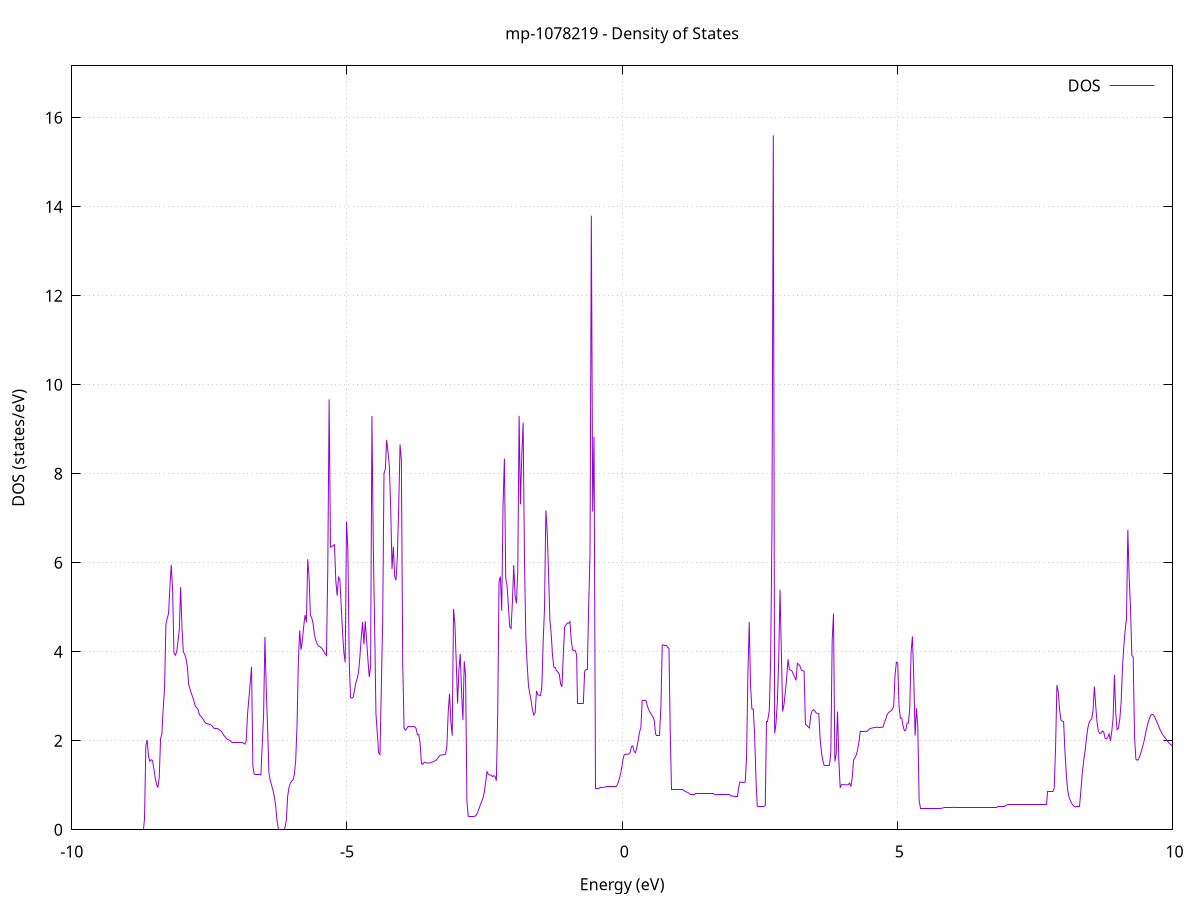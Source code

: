 set title 'mp-1078219 - Density of States'
set xlabel 'Energy (eV)'
set ylabel 'DOS (states/eV)'
set grid
set xrange [-10:10]
set yrange [0:17.167]
set xzeroaxis lt -1
set terminal png size 800,600
set output 'mp-1078219_dos_gnuplot.png'
plot '-' using 1:2 with lines title 'DOS'
-22.364400 0.000000
-22.340100 0.000000
-22.315800 0.000000
-22.291500 0.000000
-22.267100 0.000000
-22.242800 0.000000
-22.218500 0.000000
-22.194200 0.000000
-22.169900 0.000000
-22.145600 0.000000
-22.121300 0.000000
-22.097000 0.000000
-22.072700 0.000000
-22.048400 0.000000
-22.024100 0.000000
-21.999800 0.000000
-21.975400 0.000000
-21.951100 0.000000
-21.926800 0.000000
-21.902500 0.000000
-21.878200 0.000000
-21.853900 0.000000
-21.829600 0.000000
-21.805300 0.000000
-21.781000 0.000000
-21.756700 0.000000
-21.732400 0.000000
-21.708000 0.000000
-21.683700 0.000000
-21.659400 0.000000
-21.635100 0.000000
-21.610800 0.000000
-21.586500 0.000000
-21.562200 0.000000
-21.537900 0.000000
-21.513600 0.000000
-21.489300 0.000000
-21.465000 0.000000
-21.440700 0.000000
-21.416300 0.000000
-21.392000 0.000000
-21.367700 0.000000
-21.343400 0.000000
-21.319100 0.000000
-21.294800 0.000000
-21.270500 0.000000
-21.246200 0.000000
-21.221900 0.000000
-21.197600 0.000000
-21.173300 0.000000
-21.148900 0.000000
-21.124600 0.000000
-21.100300 0.000000
-21.076000 0.000000
-21.051700 0.000000
-21.027400 0.000000
-21.003100 0.000000
-20.978800 0.000000
-20.954500 0.000000
-20.930200 0.000000
-20.905900 0.000000
-20.881600 0.000000
-20.857200 0.000000
-20.832900 0.000000
-20.808600 0.000000
-20.784300 0.000000
-20.760000 0.000000
-20.735700 0.000000
-20.711400 0.000000
-20.687100 0.000000
-20.662800 0.000000
-20.638500 0.000000
-20.614200 0.000000
-20.589800 0.000000
-20.565500 0.000000
-20.541200 0.000000
-20.516900 0.000000
-20.492600 0.000000
-20.468300 0.000000
-20.444000 0.000000
-20.419700 0.000000
-20.395400 0.000000
-20.371100 0.000000
-20.346800 0.000000
-20.322500 0.000000
-20.298100 0.000000
-20.273800 0.000000
-20.249500 0.000000
-20.225200 0.000000
-20.200900 0.000000
-20.176600 0.000000
-20.152300 0.097100
-20.128000 4.728600
-20.103700 3.506100
-20.079400 6.949200
-20.055100 9.373100
-20.030700 4.874200
-20.006400 4.732800
-19.982100 4.241000
-19.957800 4.027300
-19.933500 2.965400
-19.909200 2.965400
-19.884900 2.965400
-19.860600 2.965400
-19.836300 2.901300
-19.812000 2.700300
-19.787700 2.584900
-19.763400 2.167100
-19.739000 2.167100
-19.714700 2.167100
-19.690400 2.167100
-19.666100 2.167100
-19.641800 2.167100
-19.617500 2.167100
-19.593200 2.063800
-19.568900 2.026800
-19.544600 1.872100
-19.520300 1.744400
-19.496000 1.744400
-19.471600 1.744400
-19.447300 1.744400
-19.423000 1.744400
-19.398700 1.744400
-19.374400 1.744400
-19.350100 1.744400
-19.325800 1.744400
-19.301500 1.663400
-19.277200 1.663400
-19.252900 1.500400
-19.228600 1.500400
-19.204300 1.500400
-19.179900 1.500400
-19.155600 1.500400
-19.131300 1.500400
-19.107000 1.500400
-19.082700 1.500400
-19.058400 1.500400
-19.034100 1.500400
-19.009800 1.500400
-18.985500 1.496300
-18.961200 1.455600
-18.936900 1.433300
-18.912500 1.365700
-18.888200 1.365700
-18.863900 1.365700
-18.839600 1.365700
-18.815300 1.365700
-18.791000 1.365700
-18.766700 1.365700
-18.742400 1.365700
-18.718100 1.365700
-18.693800 1.365700
-18.669500 1.365700
-18.645200 1.365700
-18.620800 1.365700
-18.596500 1.350100
-18.572200 1.343700
-18.547900 1.319300
-18.523600 1.319300
-18.499300 1.319300
-18.475000 1.319300
-18.450700 1.319300
-18.426400 1.319300
-18.402100 1.319300
-18.377800 1.319300
-18.353400 1.319300
-18.329100 1.319300
-18.304800 1.319300
-18.280500 1.319300
-18.256200 1.319300
-18.231900 1.322500
-18.207600 1.337600
-18.183300 1.369900
-18.159000 1.375300
-18.134700 1.375300
-18.110400 1.375300
-18.086100 1.375300
-18.061700 1.375300
-18.037400 1.375300
-18.013100 1.375400
-17.988800 1.375400
-17.964500 1.375400
-17.940200 1.375400
-17.915900 1.375400
-17.891600 1.375400
-17.867300 1.382400
-17.843000 1.453300
-17.818700 1.611700
-17.794300 1.611700
-17.770000 1.611700
-17.745700 1.611700
-17.721400 1.611700
-17.697100 1.611700
-17.672800 1.611700
-17.648500 1.611700
-17.624200 1.611700
-17.599900 1.611700
-17.575600 1.611700
-17.551300 1.667300
-17.527000 1.855700
-17.502600 2.350400
-17.478300 2.350400
-17.454000 2.350400
-17.429700 2.350400
-17.405400 2.350400
-17.381100 2.350400
-17.356800 2.350400
-17.332500 3.302200
-17.308200 4.247200
-17.283900 6.556000
-17.259600 6.091100
-17.235200 4.387900
-17.210900 0.000000
-17.186600 0.000000
-17.162300 0.000000
-17.138000 0.000000
-17.113700 0.000000
-17.089400 0.000000
-17.065100 0.000000
-17.040800 0.000000
-17.016500 0.000000
-16.992200 0.000000
-16.967900 0.000000
-16.943500 0.000000
-16.919200 0.000000
-16.894900 0.000000
-16.870600 0.000000
-16.846300 0.000000
-16.822000 0.000000
-16.797700 0.000000
-16.773400 0.000000
-16.749100 0.000000
-16.724800 0.000000
-16.700500 0.000000
-16.676100 0.000000
-16.651800 0.000000
-16.627500 0.000000
-16.603200 0.000000
-16.578900 0.000000
-16.554600 0.000000
-16.530300 0.000000
-16.506000 0.000000
-16.481700 0.000000
-16.457400 0.000000
-16.433100 0.000000
-16.408800 0.000000
-16.384400 0.000000
-16.360100 0.000000
-16.335800 0.000000
-16.311500 0.000000
-16.287200 0.000000
-16.262900 0.000000
-16.238600 0.000000
-16.214300 0.000000
-16.190000 0.000000
-16.165700 0.000000
-16.141400 0.000000
-16.117000 0.000000
-16.092700 0.000000
-16.068400 0.000000
-16.044100 0.000000
-16.019800 0.000000
-15.995500 0.000000
-15.971200 0.000000
-15.946900 0.000000
-15.922600 0.000000
-15.898300 0.000000
-15.874000 0.000000
-15.849700 0.000000
-15.825300 0.000000
-15.801000 0.000000
-15.776700 0.000000
-15.752400 0.000000
-15.728100 0.000000
-15.703800 0.000000
-15.679500 0.000000
-15.655200 0.000000
-15.630900 0.000000
-15.606600 0.000000
-15.582300 0.000000
-15.557900 0.000000
-15.533600 0.000000
-15.509300 0.000000
-15.485000 0.000000
-15.460700 0.000000
-15.436400 0.000000
-15.412100 0.000000
-15.387800 0.000000
-15.363500 0.000000
-15.339200 0.000000
-15.314900 0.000000
-15.290600 0.000000
-15.266200 0.000000
-15.241900 0.000000
-15.217600 0.000000
-15.193300 0.000000
-15.169000 0.000000
-15.144700 0.000000
-15.120400 0.000000
-15.096100 0.000000
-15.071800 0.000000
-15.047500 0.000000
-15.023200 0.000000
-14.998800 0.000000
-14.974500 0.000000
-14.950200 0.000000
-14.925900 0.000000
-14.901600 0.000000
-14.877300 0.000000
-14.853000 0.000000
-14.828700 0.000000
-14.804400 0.000000
-14.780100 0.000000
-14.755800 0.000000
-14.731400 0.000000
-14.707100 0.000000
-14.682800 0.000000
-14.658500 4.442600
-14.634200 2.043600
-14.609900 1.488200
-14.585600 1.488200
-14.561300 1.488200
-14.537000 1.488200
-14.512700 0.901800
-14.488400 0.901800
-14.464100 0.901800
-14.439700 0.901800
-14.415400 0.901800
-14.391100 0.901800
-14.366800 0.901800
-14.342500 0.901800
-14.318200 0.654600
-14.293900 0.654600
-14.269600 0.654600
-14.245300 0.654600
-14.221000 0.654600
-14.196700 0.654600
-14.172300 0.654600
-14.148000 0.654600
-14.123700 0.654600
-14.099400 0.654600
-14.075100 0.521700
-14.050800 0.521700
-14.026500 0.521700
-14.002200 0.521700
-13.977900 0.521700
-13.953600 0.521700
-13.929300 0.521700
-13.905000 0.521700
-13.880600 0.521700
-13.856300 0.521700
-13.832000 0.521700
-13.807700 0.521700
-13.783400 0.521700
-13.759100 0.442400
-13.734800 0.442400
-13.710500 0.442400
-13.686200 0.442400
-13.661900 0.442400
-13.637600 0.442400
-13.613200 0.442400
-13.588900 0.442400
-13.564600 0.442400
-13.540300 0.442400
-13.516000 0.442400
-13.491700 0.442400
-13.467400 0.442400
-13.443100 0.442400
-13.418800 0.442400
-13.394500 0.442400
-13.370200 0.394900
-13.345900 0.394900
-13.321500 0.394900
-13.297200 0.394900
-13.272900 0.394900
-13.248600 0.394900
-13.224300 0.394900
-13.200000 0.394900
-13.175700 0.394900
-13.151400 0.394900
-13.127100 0.394900
-13.102800 0.394900
-13.078500 0.394900
-13.054100 0.394900
-13.029800 0.394900
-13.005500 0.394900
-12.981200 0.394900
-12.956900 0.371300
-12.932600 0.371300
-12.908300 0.371300
-12.884000 0.371300
-12.859700 0.371300
-12.835400 0.371300
-12.811100 0.371300
-12.786800 0.371300
-12.762400 0.371300
-12.738100 0.371300
-12.713800 0.371300
-12.689500 0.371300
-12.665200 0.371300
-12.640900 0.371300
-12.616600 0.371300
-12.592300 0.371300
-12.568000 0.371300
-12.543700 0.371300
-12.519400 0.371300
-12.495000 0.373700
-12.470700 0.373700
-12.446400 0.373700
-12.422100 0.373700
-12.397800 0.373700
-12.373500 0.373700
-12.349200 0.373700
-12.324900 0.373700
-12.300600 0.373700
-12.276300 0.373700
-12.252000 0.373700
-12.227700 0.373700
-12.203300 0.373700
-12.179000 0.373700
-12.154700 0.373700
-12.130400 0.373700
-12.106100 0.373700
-12.081800 0.373700
-12.057500 0.419500
-12.033200 0.419500
-12.008900 0.419500
-11.984600 0.419500
-11.960300 0.419500
-11.935900 0.419500
-11.911600 0.419500
-11.887300 0.419500
-11.863000 0.419500
-11.838700 0.419500
-11.814400 0.419500
-11.790100 0.419500
-11.765800 0.419500
-11.741500 0.419500
-11.717200 0.419500
-11.692900 0.419500
-11.668600 0.585900
-11.644200 0.585900
-11.619900 0.585900
-11.595600 0.585900
-11.571300 0.585900
-11.547000 0.585900
-11.522700 0.585900
-11.498400 0.585900
-11.474100 0.585900
-11.449800 0.585900
-11.425500 0.585900
-11.401200 0.585900
-11.376800 1.588100
-11.352500 1.588100
-11.328200 1.588100
-11.303900 1.588100
-11.279600 0.000000
-11.255300 0.000000
-11.231000 0.000000
-11.206700 0.000000
-11.182400 0.000000
-11.158100 0.000000
-11.133800 0.000000
-11.109500 0.000000
-11.085100 0.000000
-11.060800 0.000000
-11.036500 0.000000
-11.012200 0.000000
-10.987900 0.000000
-10.963600 0.000000
-10.939300 0.000000
-10.915000 0.000000
-10.890700 0.000000
-10.866400 0.000000
-10.842100 0.000000
-10.817700 0.000000
-10.793400 0.000000
-10.769100 0.000000
-10.744800 0.000000
-10.720500 0.000000
-10.696200 0.000000
-10.671900 0.000000
-10.647600 0.000000
-10.623300 0.000000
-10.599000 0.000000
-10.574700 0.000000
-10.550400 0.000000
-10.526000 0.000000
-10.501700 0.000000
-10.477400 0.000000
-10.453100 0.000000
-10.428800 0.000000
-10.404500 0.000000
-10.380200 0.000000
-10.355900 0.000000
-10.331600 0.000000
-10.307300 0.000000
-10.283000 0.000000
-10.258600 0.000000
-10.234300 0.000000
-10.210000 0.000000
-10.185700 0.000000
-10.161400 0.000000
-10.137100 0.000000
-10.112800 0.000000
-10.088500 0.000000
-10.064200 0.000000
-10.039900 0.000000
-10.015600 0.000000
-9.991300 0.000000
-9.966900 0.000000
-9.942600 0.000000
-9.918300 0.000000
-9.894000 0.000000
-9.869700 0.000000
-9.845400 0.000000
-9.821100 0.000000
-9.796800 0.000000
-9.772500 0.000000
-9.748200 0.000000
-9.723900 0.000000
-9.699500 0.000000
-9.675200 0.000000
-9.650900 0.000000
-9.626600 0.000000
-9.602300 0.000000
-9.578000 0.000000
-9.553700 0.000000
-9.529400 0.000000
-9.505100 0.000000
-9.480800 0.000000
-9.456500 0.000000
-9.432200 0.000000
-9.407800 0.000000
-9.383500 0.000000
-9.359200 0.000000
-9.334900 0.000000
-9.310600 0.000000
-9.286300 0.000000
-9.262000 0.000000
-9.237700 0.000000
-9.213400 0.000000
-9.189100 0.000000
-9.164800 0.000000
-9.140400 0.000000
-9.116100 0.000000
-9.091800 0.000000
-9.067500 0.000000
-9.043200 0.000000
-9.018900 0.000000
-8.994600 0.000000
-8.970300 0.000000
-8.946000 0.000000
-8.921700 0.000000
-8.897400 0.000000
-8.873100 0.000000
-8.848700 0.000000
-8.824400 0.000000
-8.800100 0.000000
-8.775800 0.000000
-8.751500 0.000000
-8.727200 0.000000
-8.702900 0.000000
-8.678600 0.250700
-8.654300 1.899300
-8.630000 2.017400
-8.605700 1.647600
-8.581300 1.538600
-8.557000 1.573700
-8.532700 1.555900
-8.508400 1.366500
-8.484100 1.167900
-8.459800 1.022400
-8.435500 0.947000
-8.411200 1.181800
-8.386900 2.048800
-8.362600 2.152800
-8.338300 2.739900
-8.314000 3.195600
-8.289600 4.623500
-8.265300 4.753000
-8.241000 4.865300
-8.216700 5.476700
-8.192400 5.952300
-8.168100 5.380000
-8.143800 3.980600
-8.119500 3.920300
-8.095200 3.992800
-8.070900 4.230200
-8.046600 4.497500
-8.022200 5.451900
-7.997900 4.533800
-7.973600 3.998500
-7.949300 3.947300
-7.925000 3.843800
-7.900700 3.664900
-7.876400 3.272400
-7.852100 3.163300
-7.827800 3.060200
-7.803500 2.983300
-7.779200 2.890900
-7.754900 2.774500
-7.730500 2.744800
-7.706200 2.702400
-7.681900 2.590600
-7.657600 2.551800
-7.633300 2.517800
-7.609000 2.476300
-7.584700 2.419500
-7.560400 2.394200
-7.536100 2.384300
-7.511800 2.374800
-7.487500 2.364200
-7.463100 2.346200
-7.438800 2.321100
-7.414500 2.278100
-7.390200 2.278200
-7.365900 2.278200
-7.341600 2.270200
-7.317300 2.243600
-7.293000 2.226400
-7.268700 2.191700
-7.244400 2.130400
-7.220100 2.101400
-7.195700 2.059300
-7.171400 2.029400
-7.147100 2.020200
-7.122800 2.006300
-7.098500 1.972800
-7.074200 1.970700
-7.049900 1.970700
-7.025600 1.970800
-7.001300 1.970800
-6.977000 1.970900
-6.952700 1.970900
-6.928400 1.966500
-6.904000 1.958300
-6.879700 1.945300
-6.855400 1.926600
-6.831100 1.997300
-6.806800 2.592200
-6.782500 2.947000
-6.758200 3.292700
-6.733900 3.662400
-6.709600 1.428000
-6.685300 1.250400
-6.661000 1.231500
-6.636600 1.231500
-6.612300 1.231500
-6.588000 1.231500
-6.563700 1.232700
-6.539400 1.925200
-6.515100 2.574300
-6.490800 4.333800
-6.466500 3.145000
-6.442200 2.294000
-6.417900 1.270900
-6.393600 1.105900
-6.369300 0.999200
-6.344900 0.886800
-6.320600 0.752700
-6.296300 0.554200
-6.272000 0.210600
-6.247700 0.000000
-6.223400 0.000000
-6.199100 0.000000
-6.174800 0.000000
-6.150500 0.000000
-6.126200 0.000000
-6.101900 0.209500
-6.077500 0.754900
-6.053200 0.952600
-6.028900 1.049000
-6.004600 1.095300
-5.980300 1.112700
-5.956000 1.237300
-5.931700 1.561900
-5.907400 2.330000
-5.883100 3.785800
-5.858800 4.480600
-5.834500 4.043700
-5.810200 4.263700
-5.785800 4.574500
-5.761500 4.827200
-5.737200 4.661400
-5.712900 6.079800
-5.688600 5.678200
-5.664300 4.821800
-5.640000 4.765400
-5.615700 4.631100
-5.591400 4.388000
-5.567100 4.261600
-5.542800 4.180600
-5.518400 4.131600
-5.494100 4.118700
-5.469800 4.095800
-5.445500 4.059600
-5.421200 4.006800
-5.396900 3.953700
-5.372600 3.916800
-5.348300 5.906600
-5.324000 9.673600
-5.299700 6.352600
-5.275400 6.368500
-5.251100 6.382900
-5.226700 6.406300
-5.202400 5.591500
-5.178100 5.261000
-5.153800 5.677100
-5.129500 5.629000
-5.105200 5.038700
-5.080900 4.454900
-5.056600 3.987000
-5.032300 3.764700
-5.008000 6.922600
-4.983700 6.304000
-4.959300 3.795800
-4.935000 2.970400
-4.910700 2.960200
-4.886400 2.984000
-4.862100 3.135400
-4.837800 3.307800
-4.813500 3.399300
-4.789200 3.549400
-4.764900 3.890600
-4.740600 4.312700
-4.716300 4.670700
-4.692000 4.166300
-4.667600 4.684600
-4.643300 4.267300
-4.619000 3.816700
-4.594700 3.432500
-4.570400 3.672000
-4.546100 9.298800
-4.521800 6.382200
-4.497500 4.585900
-4.473200 2.598000
-4.448900 2.164100
-4.424600 1.726000
-4.400200 1.689500
-4.375900 3.216200
-4.351600 4.645500
-4.327300 8.005900
-4.303000 8.102500
-4.278700 8.755600
-4.254400 8.490300
-4.230100 8.180400
-4.205800 7.236400
-4.181500 5.862200
-4.157200 6.364700
-4.132900 5.695800
-4.108500 5.607300
-4.084200 6.154200
-4.059900 7.263400
-4.035600 8.659500
-4.011300 8.300100
-3.987000 3.755300
-3.962700 2.285200
-3.938400 2.236300
-3.914100 2.275700
-3.889800 2.321100
-3.865500 2.319900
-3.841100 2.319000
-3.816800 2.318400
-3.792500 2.318100
-3.768200 2.318100
-3.743900 2.275000
-3.719600 2.132700
-3.695300 2.141200
-3.671000 1.949500
-3.646700 1.484300
-3.622400 1.472800
-3.598100 1.516300
-3.573800 1.513300
-3.549400 1.503100
-3.525100 1.498500
-3.500800 1.501500
-3.476500 1.511200
-3.452200 1.522900
-3.427900 1.535100
-3.403600 1.545400
-3.379300 1.564500
-3.355000 1.599300
-3.330700 1.643000
-3.306400 1.674600
-3.282000 1.680000
-3.257700 1.685700
-3.233400 1.691500
-3.209100 1.698500
-3.184800 1.875000
-3.160500 2.640800
-3.136200 3.057600
-3.111900 2.420200
-3.087600 2.114900
-3.063300 4.967700
-3.039000 4.617400
-3.014700 3.778300
-2.990300 2.835500
-2.966000 3.595500
-2.941700 3.954200
-2.917400 3.086100
-2.893100 2.464000
-2.868800 3.787000
-2.844500 3.453600
-2.820200 0.628200
-2.795900 0.304400
-2.771600 0.304300
-2.747300 0.304300
-2.722900 0.304200
-2.698600 0.304200
-2.674300 0.305100
-2.650000 0.330700
-2.625700 0.391700
-2.601400 0.471700
-2.577100 0.558100
-2.552800 0.639300
-2.528500 0.705200
-2.504200 0.849600
-2.479900 1.071200
-2.455600 1.305500
-2.431200 1.247800
-2.406900 1.228500
-2.382600 1.229100
-2.358300 1.195600
-2.334000 1.214500
-2.309700 1.204000
-2.285400 1.103400
-2.261100 2.586400
-2.236800 5.582100
-2.212500 5.691100
-2.188200 4.923400
-2.163800 7.291200
-2.139500 8.344800
-2.115200 5.656200
-2.090900 5.469900
-2.066600 5.029200
-2.042300 4.559000
-2.018000 4.522800
-1.993700 5.126600
-1.969400 5.947500
-1.945100 5.262700
-1.920800 5.087700
-1.896500 5.809200
-1.872100 9.302100
-1.847800 7.313200
-1.823500 8.419900
-1.799200 9.148600
-1.774900 6.100900
-1.750600 4.350200
-1.726300 3.723000
-1.702000 3.240400
-1.677700 3.050000
-1.653400 2.899500
-1.629100 2.690800
-1.604700 2.578300
-1.580400 2.637400
-1.556100 3.120000
-1.531800 3.032900
-1.507500 3.023100
-1.483200 3.015200
-1.458900 3.226100
-1.434600 4.241600
-1.410300 4.982600
-1.386000 7.176000
-1.361700 6.692100
-1.337400 5.776700
-1.313000 4.715400
-1.288700 4.392400
-1.264400 3.905100
-1.240100 3.651000
-1.215800 3.646000
-1.191500 3.571600
-1.167200 3.544200
-1.142900 3.499600
-1.118600 3.281700
-1.094300 3.211100
-1.070000 3.912300
-1.045600 4.551400
-1.021300 4.603100
-0.997000 4.646000
-0.972700 4.642800
-0.948400 4.677800
-0.924100 4.248600
-0.899800 4.043500
-0.875500 4.031800
-0.851200 4.027900
-0.826900 3.926300
-0.802600 2.839500
-0.778300 2.839500
-0.753900 2.839600
-0.729600 2.839700
-0.705300 2.839800
-0.681000 3.561000
-0.656700 3.600800
-0.632400 3.600900
-0.608100 5.056600
-0.583800 6.198600
-0.559500 13.801400
-0.535200 7.149200
-0.510900 8.830200
-0.486500 0.921100
-0.462200 0.921100
-0.437900 0.923000
-0.413600 0.937500
-0.389300 0.947200
-0.365000 0.947200
-0.340700 0.951100
-0.316400 0.959300
-0.292100 0.975600
-0.267800 0.975600
-0.243500 0.975600
-0.219200 0.975600
-0.194800 0.975600
-0.170500 0.975600
-0.146200 0.975600
-0.121900 0.975600
-0.097600 0.975600
-0.073300 1.056100
-0.049000 1.160600
-0.024700 1.282000
-0.000400 1.444100
0.023900 1.645800
0.048200 1.696100
0.072600 1.697400
0.096900 1.698100
0.121200 1.701800
0.145500 1.738500
0.169800 1.870800
0.194100 1.885400
0.218400 1.754200
0.242700 1.731600
0.267000 1.849200
0.291300 2.007000
0.315600 2.197500
0.339900 2.280700
0.364300 2.903900
0.388600 2.904500
0.412900 2.906800
0.437200 2.894100
0.461500 2.771100
0.485800 2.692000
0.510100 2.632900
0.534400 2.584600
0.558700 2.542300
0.583000 2.456600
0.607300 2.155300
0.631700 2.125600
0.656000 2.125600
0.680300 2.125600
0.704600 2.785000
0.728900 4.151800
0.753200 4.151900
0.777500 4.152000
0.801800 4.152000
0.826100 4.097100
0.850400 4.078300
0.874700 2.154100
0.899100 0.911500
0.923400 0.911500
0.947700 0.911500
0.972000 0.911500
0.996300 0.911500
1.020600 0.911500
1.044900 0.911500
1.069200 0.911600
1.093500 0.911600
1.117800 0.884900
1.142100 0.862800
1.166400 0.851800
1.190800 0.839300
1.215100 0.816100
1.239400 0.784300
1.263700 0.784300
1.288000 0.784300
1.312300 0.784300
1.336600 0.809200
1.360900 0.809200
1.385200 0.809200
1.409500 0.809200
1.433800 0.809200
1.458200 0.809200
1.482500 0.809200
1.506800 0.809200
1.531100 0.809200
1.555400 0.809200
1.579700 0.809200
1.604000 0.809200
1.628300 0.809200
1.652600 0.809200
1.676900 0.791700
1.701200 0.785800
1.725500 0.784900
1.749900 0.784900
1.774200 0.784900
1.798500 0.784900
1.822800 0.784900
1.847100 0.784900
1.871400 0.784900
1.895700 0.784900
1.920000 0.784900
1.944300 0.784900
1.968600 0.764900
1.992900 0.760300
2.017300 0.755300
2.041600 0.744500
2.065900 0.737100
2.090200 0.737100
2.114500 0.922000
2.138800 1.071400
2.163100 1.071300
2.187400 1.071200
2.211700 1.071200
2.236000 1.071100
2.260300 1.602900
2.284600 3.451600
2.309000 4.668000
2.333300 3.242200
2.357600 2.712400
2.381900 2.711600
2.406200 2.157500
2.430500 1.189700
2.454800 0.531000
2.479100 0.527600
2.503400 0.527600
2.527700 0.527600
2.552000 0.527600
2.576400 0.527600
2.600700 0.542900
2.625000 2.429000
2.649300 2.429000
2.673600 2.678900
2.697900 3.791000
2.722200 6.784400
2.746500 15.606700
2.770800 2.166500
2.795100 2.380700
2.819400 2.857500
2.843700 3.776400
2.868100 5.393900
2.892400 4.018300
2.916700 2.655400
2.941000 2.823300
2.965300 3.093900
2.989600 3.420200
3.013900 3.830600
3.038200 3.603600
3.062500 3.586300
3.086800 3.567000
3.111100 3.492900
3.135500 3.430100
3.159800 3.358100
3.184100 3.740100
3.208400 3.718400
3.232700 3.677100
3.257000 3.582600
3.281300 3.573400
3.305600 3.563000
3.329900 2.369500
3.354200 2.348300
3.378500 2.314300
3.402800 2.287700
3.427200 2.568200
3.451500 2.669800
3.475800 2.697500
3.500100 2.675500
3.524400 2.624200
3.548700 2.618900
3.573000 2.612900
3.597300 2.046200
3.621600 1.734200
3.645900 1.560100
3.670200 1.449300
3.694600 1.447700
3.718900 1.447700
3.743200 1.447800
3.767500 1.448800
3.791800 1.742000
3.816100 4.242600
3.840400 4.859700
3.864700 1.537200
3.889000 1.695800
3.913300 2.655400
3.937600 1.561900
3.961900 0.941600
3.986300 1.013700
4.010600 1.013000
4.034900 1.012500
4.059200 1.012200
4.083500 1.012100
4.107800 1.012200
4.132100 1.050600
4.156400 0.968100
4.180700 1.174900
4.205000 1.566500
4.229300 1.616100
4.253700 1.679400
4.278000 1.792100
4.302300 1.967700
4.326600 2.210500
4.350900 2.210600
4.375200 2.210700
4.399500 2.210800
4.423800 2.210900
4.448100 2.211000
4.472400 2.240600
4.496700 2.268200
4.521000 2.277700
4.545400 2.288000
4.569700 2.295200
4.594000 2.299200
4.618300 2.303800
4.642600 2.305400
4.666900 2.305500
4.691200 2.305500
4.715500 2.305600
4.739800 2.306700
4.764100 2.407200
4.788400 2.479900
4.812800 2.586600
4.837100 2.626400
4.861400 2.653600
4.885700 2.673800
4.910000 2.703000
4.934300 2.776100
4.958600 3.477100
4.982900 3.766700
5.007200 3.746000
5.031500 2.772700
5.055800 2.508700
5.080100 2.511100
5.104500 2.331700
5.128800 2.226000
5.153100 2.236500
5.177400 2.399200
5.201700 2.399600
5.226000 2.735900
5.250300 3.994200
5.274600 4.345300
5.298900 3.408300
5.323200 2.114800
5.347500 2.731000
5.371900 2.331300
5.396200 0.664200
5.420500 0.484900
5.444800 0.484900
5.469100 0.484900
5.493400 0.484900
5.517700 0.484900
5.542000 0.484900
5.566300 0.484900
5.590600 0.484900
5.614900 0.484900
5.639200 0.484900
5.663600 0.484900
5.687900 0.484900
5.712200 0.484900
5.736500 0.484900
5.760800 0.484900
5.785100 0.484900
5.809400 0.486800
5.833700 0.491600
5.858000 0.492200
5.882300 0.492200
5.906600 0.492200
5.931000 0.492200
5.955300 0.492200
5.979600 0.492200
6.003900 0.501100
6.028200 0.505200
6.052500 0.507100
6.076800 0.507100
6.101100 0.507100
6.125400 0.507100
6.149700 0.507100
6.174000 0.507100
6.198300 0.507100
6.222700 0.507100
6.247000 0.507100
6.271300 0.507100
6.295600 0.507200
6.319900 0.507200
6.344200 0.507200
6.368500 0.507200
6.392800 0.507200
6.417100 0.507200
6.441400 0.507200
6.465700 0.507200
6.490100 0.507200
6.514400 0.507200
6.538700 0.507200
6.563000 0.507200
6.587300 0.507200
6.611600 0.507200
6.635900 0.507200
6.660200 0.507200
6.684500 0.507200
6.708800 0.507200
6.733100 0.507200
6.757400 0.507200
6.781800 0.507200
6.806100 0.507200
6.830400 0.523600
6.854700 0.526400
6.879000 0.526400
6.903300 0.526400
6.927600 0.526400
6.951900 0.526400
6.976200 0.549800
7.000500 0.560500
7.024800 0.566200
7.049200 0.566200
7.073500 0.566200
7.097800 0.566200
7.122100 0.566200
7.146400 0.566200
7.170700 0.566200
7.195000 0.566200
7.219300 0.566200
7.243600 0.566200
7.267900 0.566200
7.292200 0.566200
7.316500 0.566200
7.340900 0.566200
7.365200 0.566200
7.389500 0.566200
7.413800 0.566200
7.438100 0.566200
7.462400 0.566200
7.486700 0.566200
7.511000 0.566200
7.535300 0.566200
7.559600 0.566200
7.583900 0.566200
7.608300 0.566200
7.632600 0.566200
7.656900 0.566200
7.681200 0.566200
7.705500 0.566200
7.729800 0.861300
7.754100 0.860800
7.778400 0.860300
7.802700 0.859800
7.827000 0.859300
7.851300 0.939100
7.875600 1.864800
7.900000 3.253200
7.924300 3.091000
7.948600 2.704800
7.972900 2.465900
7.997200 2.440500
8.021500 2.430900
8.045800 1.757300
8.070100 1.258900
8.094400 0.906700
8.118700 0.737000
8.143000 0.658100
8.167400 0.596100
8.191700 0.551200
8.216000 0.523100
8.240300 0.512000
8.264600 0.511800
8.288900 0.511800
8.313200 0.511800
8.337500 0.909100
8.361800 1.291100
8.386100 1.548100
8.410400 1.760900
8.434800 2.030800
8.459100 2.273200
8.483400 2.402600
8.507700 2.461700
8.532000 2.493300
8.556300 2.685500
8.580600 3.220100
8.604900 2.781000
8.629200 2.414200
8.653500 2.213500
8.677800 2.166000
8.702100 2.171100
8.726500 2.223300
8.750800 2.194300
8.775100 2.058600
8.799400 2.039400
8.823700 2.077000
8.848000 2.155000
8.872300 1.994400
8.896600 2.213500
8.920900 2.508200
8.945200 3.479100
8.969500 2.616400
8.993900 2.250200
9.018200 2.280600
9.042500 2.487900
9.066800 2.871500
9.091100 3.638400
9.115400 4.125500
9.139700 4.479900
9.164000 4.744600
9.188300 6.736100
9.212600 5.673200
9.236900 4.986000
9.261200 3.919000
9.285600 3.884700
9.309900 2.104800
9.334200 1.587400
9.358500 1.562700
9.382800 1.585700
9.407100 1.660500
9.431400 1.754200
9.455700 1.859300
9.480000 1.978900
9.504300 2.119700
9.528600 2.265600
9.553000 2.391700
9.577300 2.487300
9.601600 2.568800
9.625900 2.598400
9.650200 2.583200
9.674500 2.541000
9.698800 2.465300
9.723100 2.405700
9.747400 2.335800
9.771700 2.254500
9.796000 2.190600
9.820300 2.142600
9.844700 2.099500
9.869000 2.058300
9.893300 2.016800
9.917600 1.977900
9.941900 1.943500
9.966200 1.915000
9.990500 1.890700
10.014800 1.868600
10.039100 1.851000
10.063400 1.834600
10.087700 1.822500
10.112100 1.808300
10.136400 1.790100
10.160700 1.774800
10.185000 1.761500
10.209300 1.749600
10.233600 1.739900
10.257900 1.731400
10.282200 1.723000
10.306500 1.712900
10.330800 1.701800
10.355100 1.690300
10.379400 1.679300
10.403800 1.669200
10.428100 1.658000
10.452400 1.645700
10.476700 1.636700
10.501000 1.740900
10.525300 1.932900
10.549600 1.931000
10.573900 1.996700
10.598200 2.551300
10.622500 3.391000
10.646800 3.386100
10.671200 3.539400
10.695500 3.685600
10.719800 5.685400
10.744100 3.867100
10.768400 3.213100
10.792700 2.725900
10.817000 2.478000
10.841300 2.349500
10.865600 2.125500
10.889900 1.815200
10.914200 1.553500
10.938500 1.346500
10.962900 1.233900
10.987200 1.211600
11.011500 1.213100
11.035800 1.221400
11.060100 1.239600
11.084400 1.255000
11.108700 1.259800
11.133000 1.256900
11.157300 1.519300
11.181600 3.163000
11.205900 3.573300
11.230300 2.860500
11.254600 2.698600
11.278900 2.602900
11.303200 2.557400
11.327500 2.511500
11.351800 2.431900
11.376100 2.187700
11.400400 2.111500
11.424700 2.108800
11.449000 3.154900
11.473300 4.173100
11.497600 4.501600
11.522000 4.485800
11.546300 4.652300
11.570600 4.834800
11.594900 3.007200
11.619200 2.478600
11.643500 2.147500
11.667800 1.925000
11.692100 1.889200
11.716400 1.972100
11.740700 2.076900
11.765000 2.199900
11.789400 2.433000
11.813700 3.240500
11.838000 4.211300
11.862300 4.324400
11.886600 4.152000
11.910900 3.663600
11.935200 4.510400
11.959500 2.527300
11.983800 2.171900
12.008100 2.181600
12.032400 1.861200
12.056700 2.345800
12.081100 2.783200
12.105400 2.757200
12.129700 2.515100
12.154000 2.692900
12.178300 3.341300
12.202600 3.568900
12.226900 3.249500
12.251200 2.934700
12.275500 2.790900
12.299800 2.674200
12.324100 2.579700
12.348500 2.485300
12.372800 2.392000
12.397100 2.307400
12.421400 2.265300
12.445700 2.226500
12.470000 2.185700
12.494300 2.152100
12.518600 2.131700
12.542900 2.111900
12.567200 2.086600
12.591500 2.063900
12.615800 2.032400
12.640200 2.008900
12.664500 2.025400
12.688800 2.068000
12.713100 2.094100
12.737400 2.115400
12.761700 2.141300
12.786000 2.181000
12.810300 2.238200
12.834600 2.322100
12.858900 2.822100
12.883200 3.087000
12.907600 3.257200
12.931900 3.484800
12.956200 3.738200
12.980500 3.550500
13.004800 2.953200
13.029100 2.813800
13.053400 2.677100
13.077700 2.576100
13.102000 2.485700
13.126300 2.407200
13.150600 2.309400
13.174900 2.157700
13.199300 1.844300
13.223600 1.712900
13.247900 1.671900
13.272200 1.636500
13.296500 1.607400
13.320800 1.585900
13.345100 1.566600
13.369400 1.544900
13.393700 1.524400
13.418000 1.505400
13.442300 1.492300
13.466700 1.480700
13.491000 1.469700
13.515300 1.465200
13.539600 1.483200
13.563900 1.488700
13.588200 1.490900
13.612500 1.500400
13.636800 1.702400
13.661100 2.393800
13.685400 2.814900
13.709700 2.545700
13.734000 2.589500
13.758400 2.616300
13.782700 2.604300
13.807000 2.510100
13.831300 2.425500
13.855600 2.429400
13.879900 2.497300
13.904200 2.649600
13.928500 2.947300
13.952800 3.805300
13.977100 3.491800
14.001400 2.946000
14.025800 2.458600
14.050100 2.491900
14.074400 2.559100
14.098700 2.530100
14.123000 2.713200
14.147300 2.834300
14.171600 2.181800
14.195900 2.021000
14.220200 1.905300
14.244500 1.860200
14.268800 1.837900
14.293100 1.761800
14.317500 1.801300
14.341800 1.814800
14.366100 1.789600
14.390400 1.726100
14.414700 1.624500
14.439000 1.515600
14.463300 1.405000
14.487600 1.292700
14.511900 1.198200
14.536200 1.160000
14.560500 1.145800
14.584900 1.126100
14.609200 1.104400
14.633500 1.084900
14.657800 1.113600
14.682100 1.193100
14.706400 1.355900
14.730700 1.654900
14.755000 2.335700
14.779300 3.041200
14.803600 3.424000
14.827900 3.741600
14.852200 3.750700
14.876600 3.670400
14.900900 3.638900
14.925200 3.397500
14.949500 3.029000
14.973800 2.504600
14.998100 2.275600
15.022400 3.101600
15.046700 3.278900
15.071000 3.029500
15.095300 2.809600
15.119600 2.773400
15.144000 2.723000
15.168300 2.634400
15.192600 2.598400
15.216900 2.589800
15.241200 2.598600
15.265500 2.594600
15.289800 2.578200
15.314100 2.581400
15.338400 2.614300
15.362700 2.833800
15.387000 3.178400
15.411300 3.528600
15.435700 3.809000
15.460000 3.709400
15.484300 3.367100
15.508600 3.197500
15.532900 2.917700
15.557200 2.730800
15.581500 2.593300
15.605800 2.515000
15.630100 2.522500
15.654400 2.556300
15.678700 2.771200
15.703100 2.918100
15.727400 3.008900
15.751700 3.085000
15.776000 3.169100
15.800300 3.133300
15.824600 3.048000
15.848900 2.976900
15.873200 2.889100
15.897500 2.775600
15.921800 2.758100
15.946100 2.791500
15.970400 2.836300
15.994800 2.898500
16.019100 2.989200
16.043400 3.148200
16.067700 3.627200
16.092000 4.317300
16.116300 4.732900
16.140600 4.367300
16.164900 4.250400
16.189200 4.193000
16.213500 4.245800
16.237800 4.333700
16.262200 4.313300
16.286500 4.101900
16.310800 3.580800
16.335100 3.242100
16.359400 3.321700
16.383700 3.361300
16.408000 3.318900
16.432300 3.337800
16.456600 3.371700
16.480900 3.414200
16.505200 3.542600
16.529600 3.735100
16.553900 3.978900
16.578200 4.244200
16.602500 4.404900
16.626800 4.610300
16.651100 4.503500
16.675400 4.649300
16.699700 4.709800
16.724000 4.453900
16.748300 3.609500
16.772600 3.266900
16.796900 3.069900
16.821300 2.701900
16.845600 2.597500
16.869900 2.673600
16.894200 2.828900
16.918500 2.931800
16.942800 2.986500
16.967100 3.045000
16.991400 3.099900
17.015700 3.143600
17.040000 3.186800
17.064300 3.278000
17.088700 3.438100
17.113000 3.588900
17.137300 3.759600
17.161600 4.012800
17.185900 4.384900
17.210200 4.941500
17.234500 5.457000
17.258800 5.255000
17.283100 3.927600
17.307400 3.475500
17.331700 3.219300
17.356000 3.053300
17.380400 2.981400
17.404700 2.984700
17.429000 3.196000
17.453300 3.664100
17.477600 3.909100
17.501900 4.088200
17.526200 5.247000
17.550500 5.528900
17.574800 5.819100
17.599100 5.219400
17.623400 4.088300
17.647800 3.347300
17.672100 2.862400
17.696400 2.896100
17.720700 2.880800
17.745000 2.515800
17.769300 2.246500
17.793600 2.120600
17.817900 2.041700
17.842200 2.073400
17.866500 2.179600
17.890800 2.273300
17.915100 2.284900
17.939500 2.280800
17.963800 2.295300
17.988100 2.301400
18.012400 2.444400
18.036700 2.576500
18.061000 2.693300
18.085300 2.797900
18.109600 2.927800
18.133900 3.234500
18.158200 3.436900
18.182500 3.732300
18.206900 3.874700
18.231200 3.761500
18.255500 3.377300
18.279800 2.913900
18.304100 2.672900
18.328400 2.580300
18.352700 2.573700
18.377000 2.637500
18.401300 2.753700
18.425600 2.902800
18.449900 3.056300
18.474200 3.116200
18.498600 3.091700
18.522900 3.177900
18.547200 3.200200
18.571500 3.220300
18.595800 3.222400
18.620100 3.228400
18.644400 3.199300
18.668700 3.160300
18.693000 3.228200
18.717300 3.322200
18.741600 3.412200
18.766000 3.564100
18.790300 3.848100
18.814600 4.093500
18.838900 4.079500
18.863200 3.935700
18.887500 3.756200
18.911800 3.677900
18.936100 3.566100
18.960400 3.416200
18.984700 3.192000
19.009000 3.069800
19.033300 3.018000
19.057700 3.038200
19.082000 3.124600
19.106300 3.297600
19.130600 3.625400
19.154900 3.834800
19.179200 4.523000
19.203500 5.065700
19.227800 5.036300
19.252100 4.727800
19.276400 4.162800
19.300700 3.775800
19.325100 3.993900
19.349400 4.805200
19.373700 4.632500
19.398000 4.517700
19.422300 4.486700
19.446600 4.066400
19.470900 3.851400
19.495200 3.585700
19.519500 3.494400
19.543800 3.325900
19.568100 3.223800
19.592400 3.170700
19.616800 3.143300
19.641100 3.134100
19.665400 3.155600
19.689700 3.191300
19.714000 3.287300
19.738300 3.406900
19.762600 3.510000
19.786900 3.607500
19.811200 3.674300
19.835500 3.677900
19.859800 3.586000
19.884200 3.649100
19.908500 3.583500
19.932800 3.529500
19.957100 3.465300
19.981400 3.468300
20.005700 3.631900
20.030000 3.792500
20.054300 3.911200
20.078600 4.034600
20.102900 4.119100
20.127200 4.260000
20.151500 4.428400
20.175900 4.594600
20.200200 4.884500
20.224500 4.933400
20.248800 4.954000
20.273100 4.935000
20.297400 4.795300
20.321700 4.896300
20.346000 4.958100
20.370300 4.844500
20.394600 4.730400
20.418900 4.897800
20.443300 5.039800
20.467600 5.081900
20.491900 5.113800
20.516200 5.108100
20.540500 5.043900
20.564800 4.952100
20.589100 4.834200
20.613400 4.875200
20.637700 4.990300
20.662000 5.182900
20.686300 5.362100
20.710600 5.346600
20.735000 5.104100
20.759300 5.138000
20.783600 5.139100
20.807900 5.318200
20.832200 5.294500
20.856500 5.170600
20.880800 4.902900
20.905100 5.086300
20.929400 5.017500
20.953700 4.877400
20.978000 4.974100
21.002400 4.956300
21.026700 4.867800
21.051000 4.846500
21.075300 4.847300
21.099600 4.869300
21.123900 4.851600
21.148200 4.802600
21.172500 4.703900
21.196800 4.696500
21.221100 4.683300
21.245400 4.571000
21.269700 4.447700
21.294100 4.340800
21.318400 4.248900
21.342700 4.183400
21.367000 4.208500
21.391300 4.214700
21.415600 4.196500
21.439900 4.215200
21.464200 4.213900
21.488500 4.326300
21.512800 4.404600
21.537100 4.487700
21.561500 4.680400
21.585800 4.889700
21.610100 5.371900
21.634400 4.663600
21.658700 4.357800
21.683000 4.072700
21.707300 3.832000
21.731600 3.618100
21.755900 3.411500
21.780200 3.235700
21.804500 3.102700
21.828800 2.974400
21.853200 2.865100
21.877500 2.760900
21.901800 2.640200
21.926100 2.540600
21.950400 2.469100
21.974700 2.468400
21.999000 2.535800
22.023300 2.595900
22.047600 2.602000
22.071900 2.597100
22.096200 2.680700
22.120600 2.829100
22.144900 2.978800
22.169200 3.056700
22.193500 3.098700
22.217800 3.171900
22.242100 3.315600
22.266400 3.403200
22.290700 3.480700
22.315000 3.552500
22.339300 3.678800
22.363600 3.717400
22.387900 3.735700
22.412300 3.835100
22.436600 4.202400
22.460900 4.366400
22.485200 4.409500
22.509500 4.185400
22.533800 3.975900
22.558100 3.773000
22.582400 3.470600
22.606700 3.372400
22.631000 3.221000
22.655300 2.995500
22.679700 2.997700
22.704000 2.893600
22.728300 2.625000
22.752600 2.428500
22.776900 2.241400
22.801200 2.182200
22.825500 2.021800
22.849800 1.944700
22.874100 1.931700
22.898400 2.010000
22.922700 1.959800
22.947000 1.752200
22.971400 1.537900
22.995700 1.348200
23.020000 1.199200
23.044300 1.090900
23.068600 1.049800
23.092900 1.083900
23.117200 1.168100
23.141500 1.267400
23.165800 1.467000
23.190100 1.720600
23.214400 2.042000
23.238800 2.368300
23.263100 2.604400
23.287400 2.895700
23.311700 3.423000
23.336000 3.714400
23.360300 3.127600
23.384600 2.995700
23.408900 2.826800
23.433200 2.611800
23.457500 2.460200
23.481800 2.319200
23.506100 2.176800
23.530500 2.601200
23.554800 2.391700
23.579100 2.364200
23.603400 2.383700
23.627700 2.916000
23.652000 3.954800
23.676300 4.217200
23.700600 4.366400
23.724900 2.932800
23.749200 1.558100
23.773500 0.644000
23.797900 0.480300
23.822200 0.388300
23.846500 0.313600
23.870800 0.255700
23.895100 0.202700
23.919400 0.150500
23.943700 0.099100
23.968000 0.053200
23.992300 0.023700
24.016600 0.006500
24.040900 0.000000
24.065200 0.000000
24.089600 0.000000
24.113900 0.000000
24.138200 0.000000
24.162500 0.000000
24.186800 0.000000
24.211100 0.000000
24.235400 0.000000
24.259700 0.000000
24.284000 0.000000
24.308300 0.000000
24.332600 0.000000
24.357000 0.000000
24.381300 0.000000
24.405600 0.000000
24.429900 0.000000
24.454200 0.000000
24.478500 0.000000
24.502800 0.000000
24.527100 0.000000
24.551400 0.000000
24.575700 0.000000
24.600000 0.000000
24.624400 0.000000
24.648700 0.000000
24.673000 0.000000
24.697300 0.000000
24.721600 0.000000
24.745900 0.000000
24.770200 0.000000
24.794500 0.000000
24.818800 0.000000
24.843100 0.000000
24.867400 0.000000
24.891700 0.000000
24.916100 0.000000
24.940400 0.000000
24.964700 0.000000
24.989000 0.000000
25.013300 0.000000
25.037600 0.000000
25.061900 0.000000
25.086200 0.000000
25.110500 0.000000
25.134800 0.000000
25.159100 0.000000
25.183500 0.000000
25.207800 0.000000
25.232100 0.000000
25.256400 0.000000
25.280700 0.000000
25.305000 0.000000
25.329300 0.000000
25.353600 0.000000
25.377900 0.000000
25.402200 0.000000
25.426500 0.000000
25.450800 0.000000
25.475200 0.000000
25.499500 0.000000
25.523800 0.000000
25.548100 0.000000
25.572400 0.000000
25.596700 0.000000
25.621000 0.000000
25.645300 0.000000
25.669600 0.000000
25.693900 0.000000
25.718200 0.000000
25.742600 0.000000
25.766900 0.000000
25.791200 0.000000
25.815500 0.000000
25.839800 0.000000
25.864100 0.000000
25.888400 0.000000
25.912700 0.000000
25.937000 0.000000
25.961300 0.000000
25.985600 0.000000
26.009900 0.000000
26.034300 0.000000
26.058600 0.000000
26.082900 0.000000
26.107200 0.000000
26.131500 0.000000
26.155800 0.000000
26.180100 0.000000
26.204400 0.000000
26.228700 0.000000
26.253000 0.000000
e
